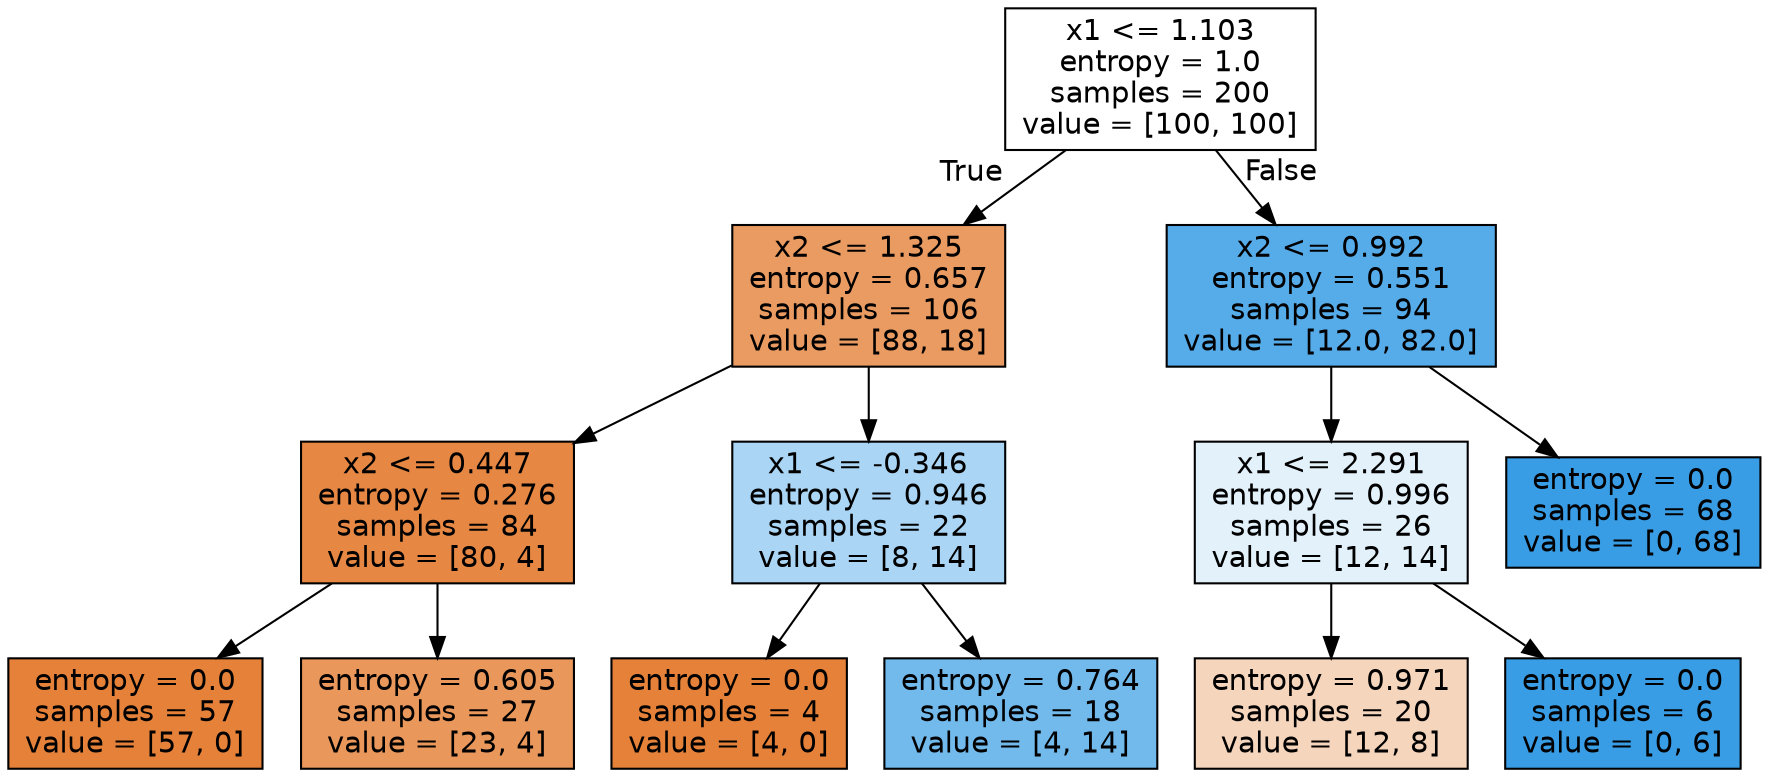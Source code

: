 digraph Tree {
node [shape=box, style="filled", color="black", fontname="helvetica"] ;
edge [fontname="helvetica"] ;
0 [label="x1 <= 1.103\nentropy = 1.0\nsamples = 200\nvalue = [100, 100]", fillcolor="#ffffff"] ;
1 [label="x2 <= 1.325\nentropy = 0.657\nsamples = 106\nvalue = [88, 18]", fillcolor="#ea9b61"] ;
0 -> 1 [labeldistance=2.5, labelangle=45, headlabel="True"] ;
2 [label="x2 <= 0.447\nentropy = 0.276\nsamples = 84\nvalue = [80, 4]", fillcolor="#e68743"] ;
1 -> 2 ;
3 [label="entropy = 0.0\nsamples = 57\nvalue = [57, 0]", fillcolor="#e58139"] ;
2 -> 3 ;
4 [label="entropy = 0.605\nsamples = 27\nvalue = [23, 4]", fillcolor="#ea975b"] ;
2 -> 4 ;
5 [label="x1 <= -0.346\nentropy = 0.946\nsamples = 22\nvalue = [8, 14]", fillcolor="#aad5f4"] ;
1 -> 5 ;
6 [label="entropy = 0.0\nsamples = 4\nvalue = [4, 0]", fillcolor="#e58139"] ;
5 -> 6 ;
7 [label="entropy = 0.764\nsamples = 18\nvalue = [4, 14]", fillcolor="#72b9ec"] ;
5 -> 7 ;
8 [label="x2 <= 0.992\nentropy = 0.551\nsamples = 94\nvalue = [12.0, 82.0]", fillcolor="#56abe9"] ;
0 -> 8 [labeldistance=2.5, labelangle=-45, headlabel="False"] ;
9 [label="x1 <= 2.291\nentropy = 0.996\nsamples = 26\nvalue = [12, 14]", fillcolor="#e3f1fb"] ;
8 -> 9 ;
10 [label="entropy = 0.971\nsamples = 20\nvalue = [12, 8]", fillcolor="#f6d5bd"] ;
9 -> 10 ;
11 [label="entropy = 0.0\nsamples = 6\nvalue = [0, 6]", fillcolor="#399de5"] ;
9 -> 11 ;
12 [label="entropy = 0.0\nsamples = 68\nvalue = [0, 68]", fillcolor="#399de5"] ;
8 -> 12 ;
}